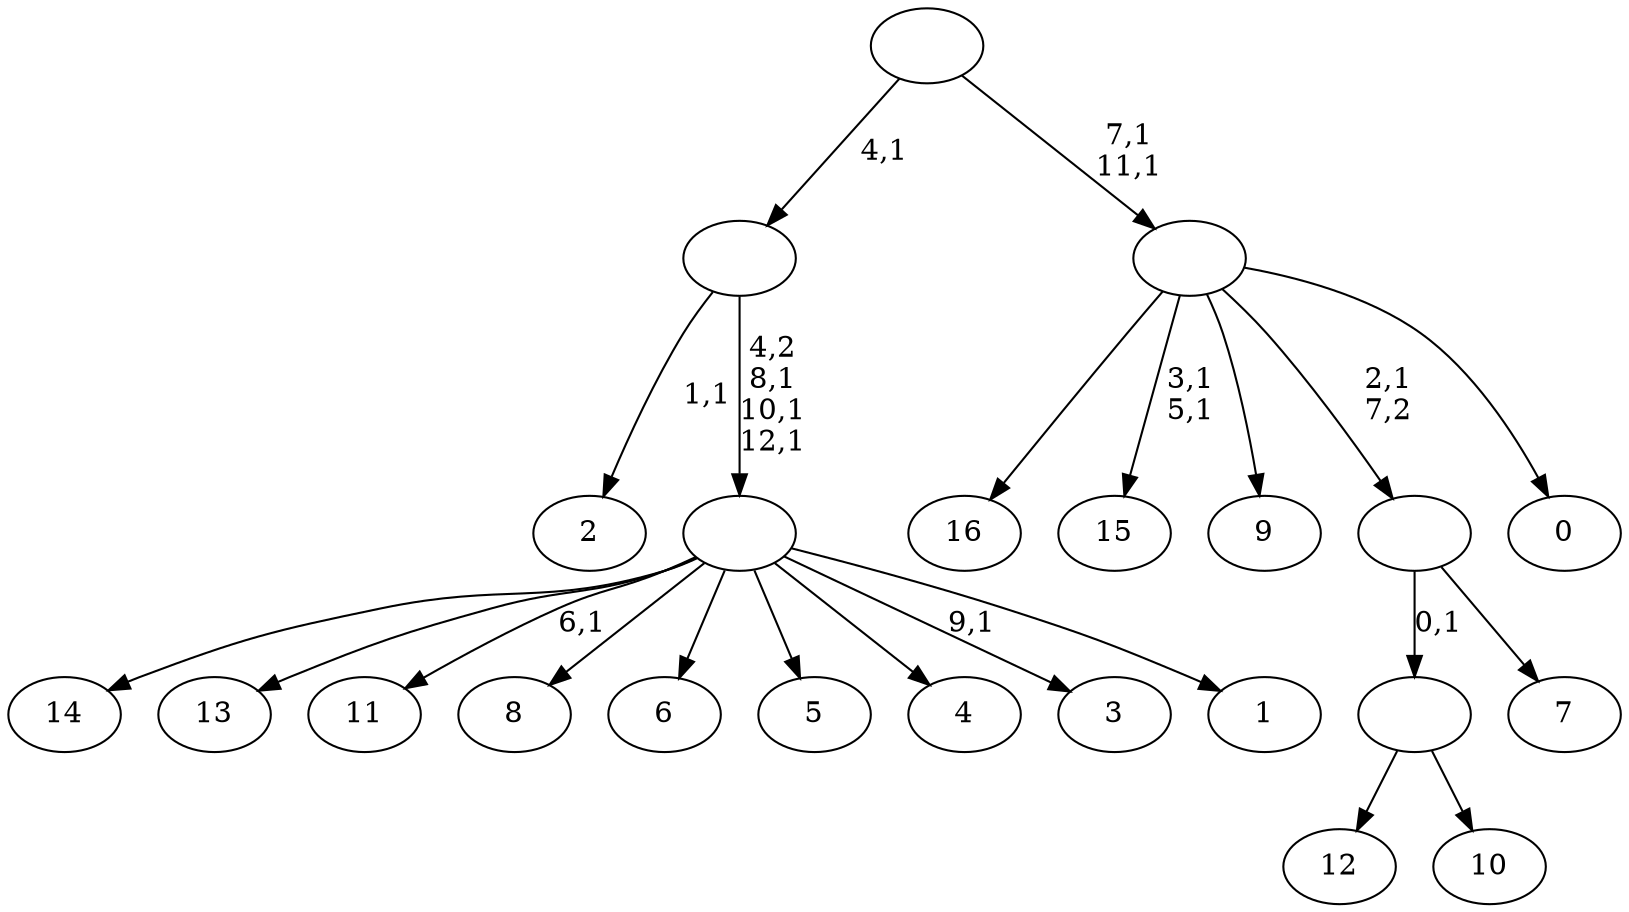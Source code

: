 digraph T {
	30 [label="16"]
	29 [label="15"]
	26 [label="14"]
	25 [label="13"]
	24 [label="12"]
	23 [label="11"]
	21 [label="10"]
	20 [label=""]
	19 [label="9"]
	18 [label="8"]
	17 [label="7"]
	16 [label=""]
	15 [label="6"]
	14 [label="5"]
	13 [label="4"]
	12 [label="3"]
	10 [label="2"]
	8 [label="1"]
	7 [label=""]
	4 [label=""]
	3 [label="0"]
	2 [label=""]
	0 [label=""]
	20 -> 24 [label=""]
	20 -> 21 [label=""]
	16 -> 20 [label="0,1"]
	16 -> 17 [label=""]
	7 -> 12 [label="9,1"]
	7 -> 23 [label="6,1"]
	7 -> 26 [label=""]
	7 -> 25 [label=""]
	7 -> 18 [label=""]
	7 -> 15 [label=""]
	7 -> 14 [label=""]
	7 -> 13 [label=""]
	7 -> 8 [label=""]
	4 -> 7 [label="4,2\n8,1\n10,1\n12,1"]
	4 -> 10 [label="1,1"]
	2 -> 29 [label="3,1\n5,1"]
	2 -> 30 [label=""]
	2 -> 19 [label=""]
	2 -> 16 [label="2,1\n7,2"]
	2 -> 3 [label=""]
	0 -> 2 [label="7,1\n11,1"]
	0 -> 4 [label="4,1"]
}

